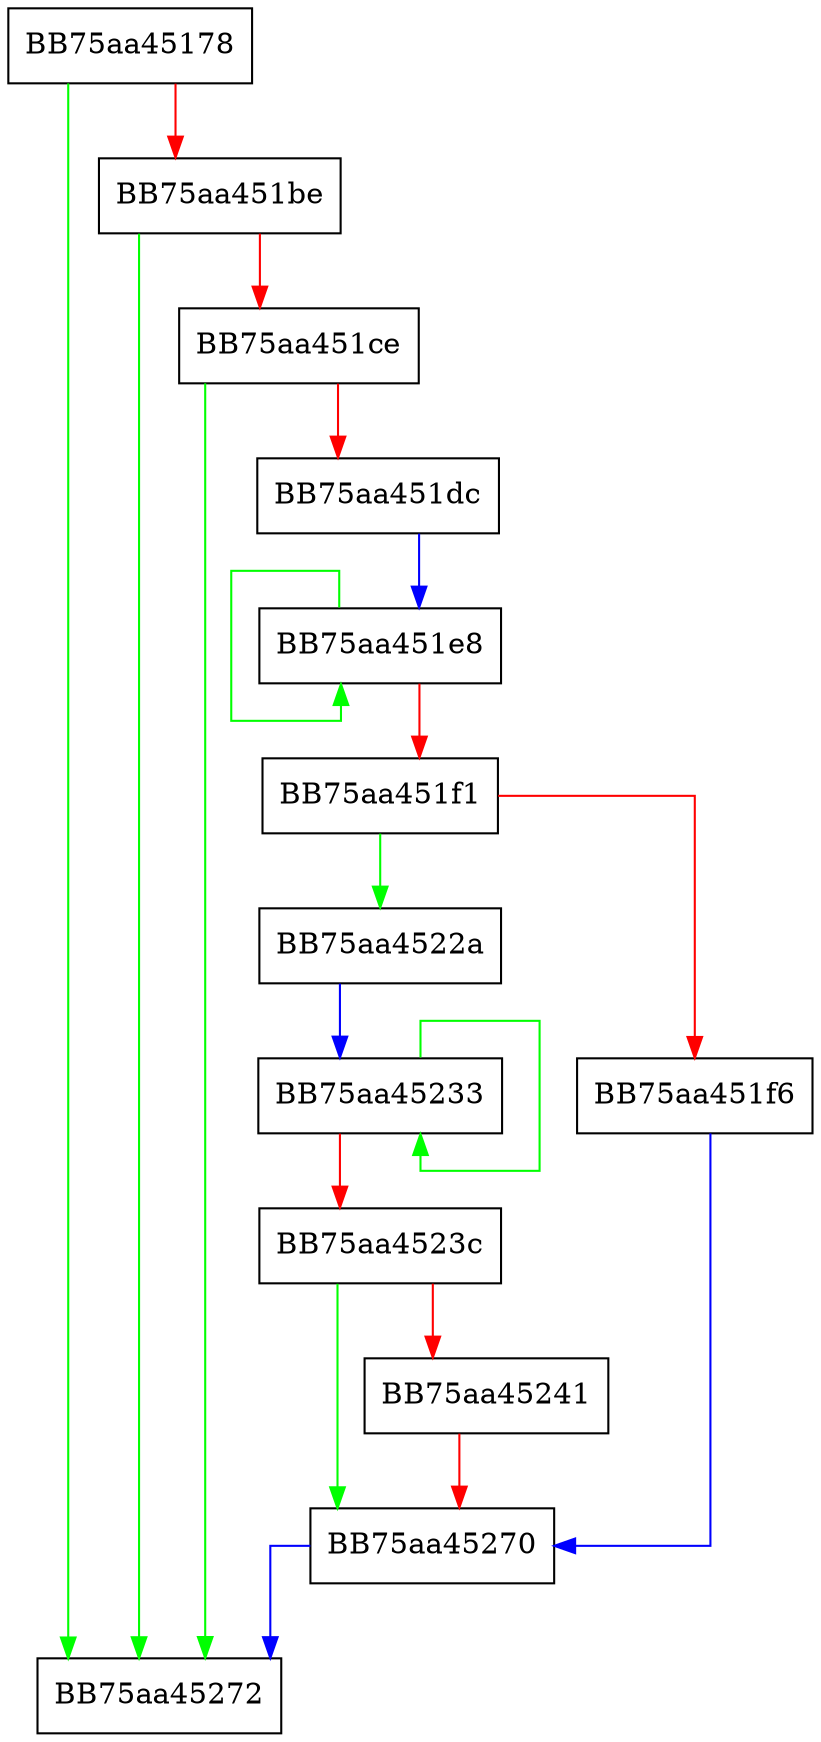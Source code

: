 digraph parse_EnvironmentVariableDataBlock {
  node [shape="box"];
  graph [splines=ortho];
  BB75aa45178 -> BB75aa45272 [color="green"];
  BB75aa45178 -> BB75aa451be [color="red"];
  BB75aa451be -> BB75aa45272 [color="green"];
  BB75aa451be -> BB75aa451ce [color="red"];
  BB75aa451ce -> BB75aa45272 [color="green"];
  BB75aa451ce -> BB75aa451dc [color="red"];
  BB75aa451dc -> BB75aa451e8 [color="blue"];
  BB75aa451e8 -> BB75aa451e8 [color="green"];
  BB75aa451e8 -> BB75aa451f1 [color="red"];
  BB75aa451f1 -> BB75aa4522a [color="green"];
  BB75aa451f1 -> BB75aa451f6 [color="red"];
  BB75aa451f6 -> BB75aa45270 [color="blue"];
  BB75aa4522a -> BB75aa45233 [color="blue"];
  BB75aa45233 -> BB75aa45233 [color="green"];
  BB75aa45233 -> BB75aa4523c [color="red"];
  BB75aa4523c -> BB75aa45270 [color="green"];
  BB75aa4523c -> BB75aa45241 [color="red"];
  BB75aa45241 -> BB75aa45270 [color="red"];
  BB75aa45270 -> BB75aa45272 [color="blue"];
}